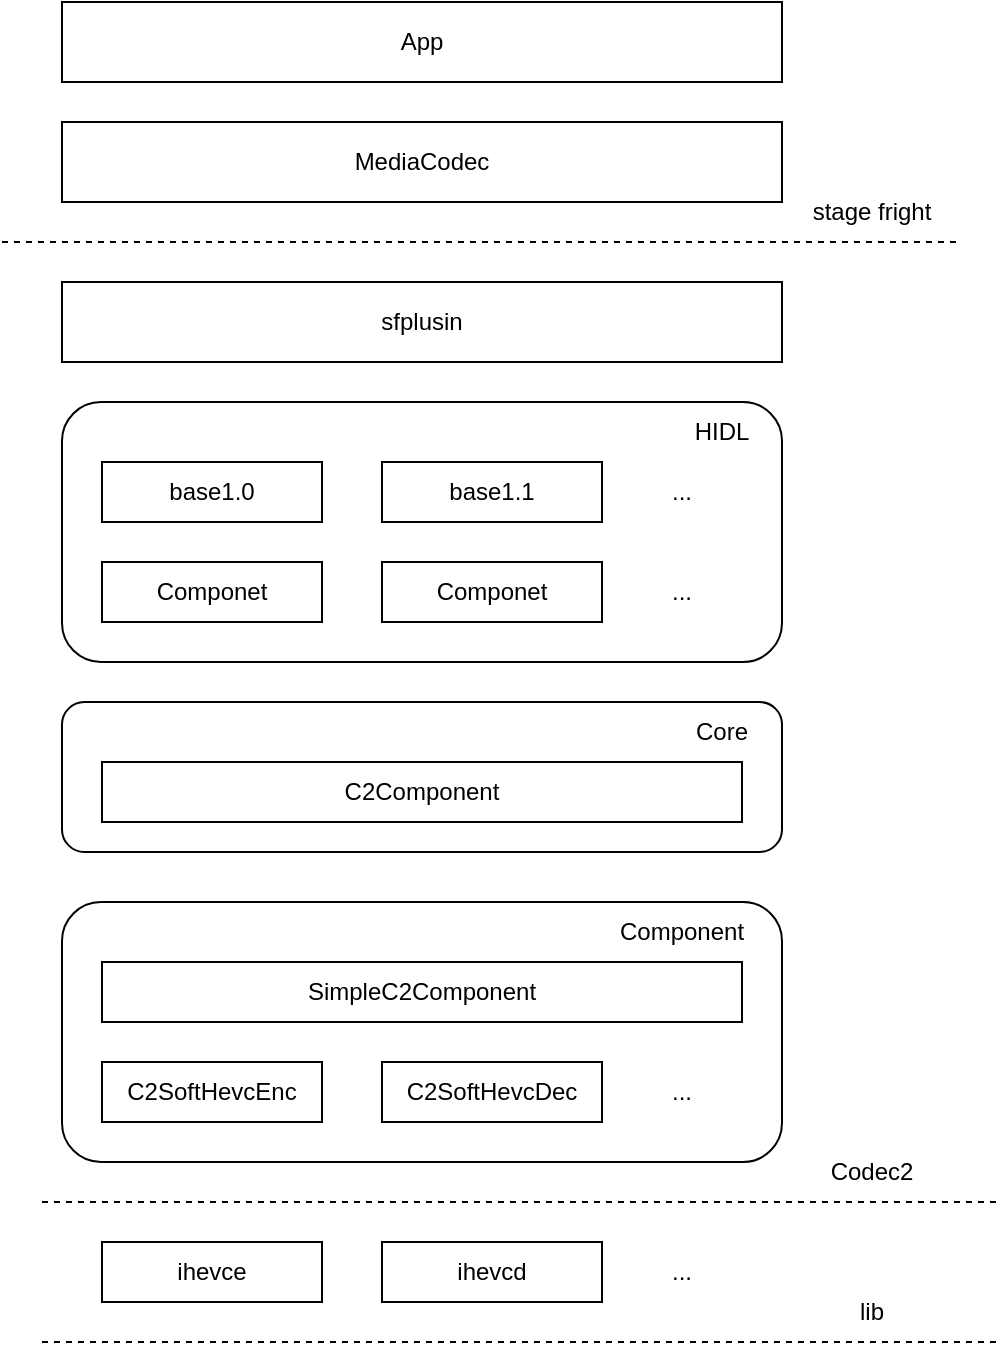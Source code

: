 <mxfile version="24.0.2" type="github" pages="3">
  <diagram name="架构图" id="d_QvZjcW-ARavAmADAVH">
    <mxGraphModel dx="1562" dy="818" grid="1" gridSize="10" guides="1" tooltips="1" connect="1" arrows="1" fold="1" page="1" pageScale="1" pageWidth="827" pageHeight="1169" math="0" shadow="0">
      <root>
        <mxCell id="0" />
        <mxCell id="1" parent="0" />
        <mxCell id="pzZmrJRuCOiCjnLHDA94-36" value="" style="rounded=1;whiteSpace=wrap;html=1;" parent="1" vertex="1">
          <mxGeometry x="180" y="350" width="360" height="130" as="geometry" />
        </mxCell>
        <mxCell id="pzZmrJRuCOiCjnLHDA94-29" value="" style="rounded=1;whiteSpace=wrap;html=1;" parent="1" vertex="1">
          <mxGeometry x="180" y="500" width="360" height="75" as="geometry" />
        </mxCell>
        <mxCell id="pzZmrJRuCOiCjnLHDA94-20" value="" style="rounded=1;whiteSpace=wrap;html=1;" parent="1" vertex="1">
          <mxGeometry x="180" y="600" width="360" height="130" as="geometry" />
        </mxCell>
        <mxCell id="pzZmrJRuCOiCjnLHDA94-1" value="App&lt;br&gt;" style="rounded=0;whiteSpace=wrap;html=1;" parent="1" vertex="1">
          <mxGeometry x="180" y="150" width="360" height="40" as="geometry" />
        </mxCell>
        <mxCell id="pzZmrJRuCOiCjnLHDA94-4" value="MediaCodec" style="rounded=0;whiteSpace=wrap;html=1;" parent="1" vertex="1">
          <mxGeometry x="180" y="210" width="360" height="40" as="geometry" />
        </mxCell>
        <mxCell id="pzZmrJRuCOiCjnLHDA94-5" value="" style="endArrow=none;dashed=1;html=1;rounded=0;" parent="1" edge="1">
          <mxGeometry width="50" height="50" relative="1" as="geometry">
            <mxPoint x="150" y="270" as="sourcePoint" />
            <mxPoint x="630" y="270" as="targetPoint" />
          </mxGeometry>
        </mxCell>
        <mxCell id="pzZmrJRuCOiCjnLHDA94-6" value="stage fright" style="text;html=1;strokeColor=none;fillColor=none;align=center;verticalAlign=middle;whiteSpace=wrap;rounded=0;" parent="1" vertex="1">
          <mxGeometry x="520" y="240" width="130" height="30" as="geometry" />
        </mxCell>
        <mxCell id="pzZmrJRuCOiCjnLHDA94-8" value="sfplusin" style="rounded=0;whiteSpace=wrap;html=1;" parent="1" vertex="1">
          <mxGeometry x="180" y="290" width="360" height="40" as="geometry" />
        </mxCell>
        <mxCell id="pzZmrJRuCOiCjnLHDA94-9" value="Componet" style="rounded=0;whiteSpace=wrap;html=1;" parent="1" vertex="1">
          <mxGeometry x="200" y="430" width="110" height="30" as="geometry" />
        </mxCell>
        <mxCell id="pzZmrJRuCOiCjnLHDA94-10" value="C2Component" style="rounded=0;whiteSpace=wrap;html=1;" parent="1" vertex="1">
          <mxGeometry x="200" y="530" width="320" height="30" as="geometry" />
        </mxCell>
        <mxCell id="pzZmrJRuCOiCjnLHDA94-11" value="C2SoftHevcEnc" style="rounded=0;whiteSpace=wrap;html=1;" parent="1" vertex="1">
          <mxGeometry x="200" y="680" width="110" height="30" as="geometry" />
        </mxCell>
        <mxCell id="pzZmrJRuCOiCjnLHDA94-12" value="" style="endArrow=none;dashed=1;html=1;rounded=0;" parent="1" edge="1">
          <mxGeometry width="50" height="50" relative="1" as="geometry">
            <mxPoint x="170" y="750" as="sourcePoint" />
            <mxPoint x="650" y="750" as="targetPoint" />
          </mxGeometry>
        </mxCell>
        <mxCell id="pzZmrJRuCOiCjnLHDA94-13" value="Codec2" style="text;html=1;strokeColor=none;fillColor=none;align=center;verticalAlign=middle;whiteSpace=wrap;rounded=0;" parent="1" vertex="1">
          <mxGeometry x="520" y="720" width="130" height="30" as="geometry" />
        </mxCell>
        <mxCell id="pzZmrJRuCOiCjnLHDA94-18" value="C2SoftHevcDec" style="rounded=0;whiteSpace=wrap;html=1;" parent="1" vertex="1">
          <mxGeometry x="340" y="680" width="110" height="30" as="geometry" />
        </mxCell>
        <mxCell id="pzZmrJRuCOiCjnLHDA94-19" value="..." style="text;html=1;strokeColor=none;fillColor=none;align=center;verticalAlign=middle;whiteSpace=wrap;rounded=0;" parent="1" vertex="1">
          <mxGeometry x="460" y="680" width="60" height="30" as="geometry" />
        </mxCell>
        <mxCell id="pzZmrJRuCOiCjnLHDA94-22" value="Component" style="text;html=1;strokeColor=none;fillColor=none;align=center;verticalAlign=middle;whiteSpace=wrap;rounded=0;" parent="1" vertex="1">
          <mxGeometry x="460" y="600" width="60" height="30" as="geometry" />
        </mxCell>
        <mxCell id="pzZmrJRuCOiCjnLHDA94-23" value="ihevce" style="rounded=0;whiteSpace=wrap;html=1;" parent="1" vertex="1">
          <mxGeometry x="200" y="770" width="110" height="30" as="geometry" />
        </mxCell>
        <mxCell id="pzZmrJRuCOiCjnLHDA94-24" value="ihevcd" style="rounded=0;whiteSpace=wrap;html=1;" parent="1" vertex="1">
          <mxGeometry x="340" y="770" width="110" height="30" as="geometry" />
        </mxCell>
        <mxCell id="pzZmrJRuCOiCjnLHDA94-25" value="..." style="text;html=1;strokeColor=none;fillColor=none;align=center;verticalAlign=middle;whiteSpace=wrap;rounded=0;" parent="1" vertex="1">
          <mxGeometry x="460" y="770" width="60" height="30" as="geometry" />
        </mxCell>
        <mxCell id="pzZmrJRuCOiCjnLHDA94-26" value="" style="endArrow=none;dashed=1;html=1;rounded=0;" parent="1" edge="1">
          <mxGeometry width="50" height="50" relative="1" as="geometry">
            <mxPoint x="170" y="820" as="sourcePoint" />
            <mxPoint x="650" y="820" as="targetPoint" />
          </mxGeometry>
        </mxCell>
        <mxCell id="pzZmrJRuCOiCjnLHDA94-27" value="lib" style="text;html=1;strokeColor=none;fillColor=none;align=center;verticalAlign=middle;whiteSpace=wrap;rounded=0;" parent="1" vertex="1">
          <mxGeometry x="520" y="790" width="130" height="30" as="geometry" />
        </mxCell>
        <mxCell id="pzZmrJRuCOiCjnLHDA94-28" value="SimpleC2Component" style="rounded=0;whiteSpace=wrap;html=1;" parent="1" vertex="1">
          <mxGeometry x="200" y="630" width="320" height="30" as="geometry" />
        </mxCell>
        <mxCell id="pzZmrJRuCOiCjnLHDA94-30" value="Core" style="text;html=1;strokeColor=none;fillColor=none;align=center;verticalAlign=middle;whiteSpace=wrap;rounded=0;" parent="1" vertex="1">
          <mxGeometry x="480" y="500" width="60" height="30" as="geometry" />
        </mxCell>
        <mxCell id="pzZmrJRuCOiCjnLHDA94-31" value="Componet" style="rounded=0;whiteSpace=wrap;html=1;" parent="1" vertex="1">
          <mxGeometry x="340" y="430" width="110" height="30" as="geometry" />
        </mxCell>
        <mxCell id="pzZmrJRuCOiCjnLHDA94-32" value="base1.0" style="rounded=0;whiteSpace=wrap;html=1;" parent="1" vertex="1">
          <mxGeometry x="200" y="380" width="110" height="30" as="geometry" />
        </mxCell>
        <mxCell id="pzZmrJRuCOiCjnLHDA94-33" value="base1.1" style="rounded=0;whiteSpace=wrap;html=1;" parent="1" vertex="1">
          <mxGeometry x="340" y="380" width="110" height="30" as="geometry" />
        </mxCell>
        <mxCell id="pzZmrJRuCOiCjnLHDA94-34" value="..." style="text;html=1;strokeColor=none;fillColor=none;align=center;verticalAlign=middle;whiteSpace=wrap;rounded=0;" parent="1" vertex="1">
          <mxGeometry x="460" y="430" width="60" height="30" as="geometry" />
        </mxCell>
        <mxCell id="pzZmrJRuCOiCjnLHDA94-35" value="..." style="text;html=1;strokeColor=none;fillColor=none;align=center;verticalAlign=middle;whiteSpace=wrap;rounded=0;" parent="1" vertex="1">
          <mxGeometry x="460" y="380" width="60" height="30" as="geometry" />
        </mxCell>
        <mxCell id="pzZmrJRuCOiCjnLHDA94-37" value="HIDL" style="text;html=1;strokeColor=none;fillColor=none;align=center;verticalAlign=middle;whiteSpace=wrap;rounded=0;" parent="1" vertex="1">
          <mxGeometry x="480" y="350" width="60" height="30" as="geometry" />
        </mxCell>
      </root>
    </mxGraphModel>
  </diagram>
  <diagram id="wLYmsIvmTe-blEjellF0" name="流程图">
    <mxGraphModel dx="1041" dy="545" grid="1" gridSize="5" guides="1" tooltips="1" connect="1" arrows="1" fold="1" page="1" pageScale="1" pageWidth="827" pageHeight="1169" math="0" shadow="0">
      <root>
        <mxCell id="0" />
        <mxCell id="1" parent="0" />
        <mxCell id="2Q_VDc8pm9AHR4oGP8_d-17" value="" style="rounded=1;whiteSpace=wrap;html=1;container=0;" parent="1" vertex="1">
          <mxGeometry x="130" y="240" width="350" height="190" as="geometry">
            <mxRectangle x="120" y="420" width="50" height="40" as="alternateBounds" />
          </mxGeometry>
        </mxCell>
        <mxCell id="6ImN6pxnM3Me7cZ6IxzF-4" value="" style="rounded=1;whiteSpace=wrap;html=1;" parent="1" vertex="1">
          <mxGeometry x="130" y="600" width="350" height="200" as="geometry" />
        </mxCell>
        <mxCell id="6ImN6pxnM3Me7cZ6IxzF-1" value="" style="rounded=1;whiteSpace=wrap;html=1;" parent="1" vertex="1">
          <mxGeometry x="130" y="600" width="350" height="140" as="geometry" />
        </mxCell>
        <mxCell id="_zATijgfwTCg43snvc_X-4" value="" style="rounded=1;whiteSpace=wrap;html=1;" parent="1" vertex="1">
          <mxGeometry x="130" y="600" width="350" height="65" as="geometry" />
        </mxCell>
        <mxCell id="_zATijgfwTCg43snvc_X-2" value="" style="rounded=1;whiteSpace=wrap;html=1;container=0;" parent="1" vertex="1">
          <mxGeometry x="130" y="510" width="350" height="70" as="geometry">
            <mxRectangle x="120" y="420" width="50" height="40" as="alternateBounds" />
          </mxGeometry>
        </mxCell>
        <mxCell id="0uR2jPkvlDx2WZ14IZI0-5" style="edgeStyle=orthogonalEdgeStyle;rounded=0;orthogonalLoop=1;jettySize=auto;html=1;exitX=1;exitY=0.5;exitDx=0;exitDy=0;entryX=0;entryY=0.5;entryDx=0;entryDy=0;" parent="1" source="Eecg6FTgdW7ayzKrr75t-3" target="Eecg6FTgdW7ayzKrr75t-9" edge="1">
          <mxGeometry relative="1" as="geometry" />
        </mxCell>
        <mxCell id="fUe14NWtzbYcRt3rPvof-1" value="1" style="edgeLabel;html=1;align=center;verticalAlign=middle;resizable=0;points=[];" vertex="1" connectable="0" parent="0uR2jPkvlDx2WZ14IZI0-5">
          <mxGeometry x="-0.231" relative="1" as="geometry">
            <mxPoint as="offset" />
          </mxGeometry>
        </mxCell>
        <mxCell id="0uR2jPkvlDx2WZ14IZI0-6" style="edgeStyle=orthogonalEdgeStyle;rounded=0;orthogonalLoop=1;jettySize=auto;html=1;exitX=0.5;exitY=0;exitDx=0;exitDy=0;entryX=0;entryY=0.5;entryDx=0;entryDy=0;" parent="1" source="Eecg6FTgdW7ayzKrr75t-3" target="Eecg6FTgdW7ayzKrr75t-15" edge="1">
          <mxGeometry relative="1" as="geometry" />
        </mxCell>
        <mxCell id="fUe14NWtzbYcRt3rPvof-2" value="2" style="edgeLabel;html=1;align=center;verticalAlign=middle;resizable=0;points=[];" vertex="1" connectable="0" parent="0uR2jPkvlDx2WZ14IZI0-6">
          <mxGeometry x="-0.393" y="1" relative="1" as="geometry">
            <mxPoint as="offset" />
          </mxGeometry>
        </mxCell>
        <mxCell id="Eecg6FTgdW7ayzKrr75t-3" value="ALooper" style="ellipse;whiteSpace=wrap;html=1;aspect=fixed;" parent="1" vertex="1">
          <mxGeometry x="300" y="675" width="50" height="50" as="geometry" />
        </mxCell>
        <mxCell id="Eecg6FTgdW7ayzKrr75t-6" style="rounded=0;orthogonalLoop=1;jettySize=auto;html=1;exitX=1;exitY=0.5;exitDx=0;exitDy=0;entryX=0;entryY=0.5;entryDx=0;entryDy=0;endArrow=blockThin;endFill=0;" parent="1" source="0uR2jPkvlDx2WZ14IZI0-1" target="Eecg6FTgdW7ayzKrr75t-3" edge="1">
          <mxGeometry relative="1" as="geometry" />
        </mxCell>
        <mxCell id="0uR2jPkvlDx2WZ14IZI0-3" style="edgeStyle=orthogonalEdgeStyle;rounded=0;orthogonalLoop=1;jettySize=auto;html=1;exitX=0.5;exitY=1;exitDx=0;exitDy=0;entryX=0.5;entryY=0;entryDx=0;entryDy=0;" parent="1" source="Eecg6FTgdW7ayzKrr75t-4" target="0uR2jPkvlDx2WZ14IZI0-1" edge="1">
          <mxGeometry relative="1" as="geometry" />
        </mxCell>
        <mxCell id="Eecg6FTgdW7ayzKrr75t-4" value="queue_nb" style="rounded=0;whiteSpace=wrap;html=1;dashed=1;" parent="1" vertex="1">
          <mxGeometry x="186.13" y="610" width="83.87" height="30" as="geometry" />
        </mxCell>
        <mxCell id="Eecg6FTgdW7ayzKrr75t-9" value="process" style="rounded=0;whiteSpace=wrap;html=1;dashed=1;" parent="1" vertex="1">
          <mxGeometry x="385" y="685" width="80" height="30" as="geometry" />
        </mxCell>
        <mxCell id="Eecg6FTgdW7ayzKrr75t-14" style="edgeStyle=orthogonalEdgeStyle;rounded=0;orthogonalLoop=1;jettySize=auto;html=1;exitX=0.5;exitY=1;exitDx=0;exitDy=0;entryX=0.5;entryY=0;entryDx=0;entryDy=0;" parent="1" source="Eecg6FTgdW7ayzKrr75t-13" target="Eecg6FTgdW7ayzKrr75t-4" edge="1">
          <mxGeometry relative="1" as="geometry" />
        </mxCell>
        <mxCell id="_zATijgfwTCg43snvc_X-6" value="C2Component" style="text;html=1;strokeColor=none;fillColor=none;align=center;verticalAlign=middle;whiteSpace=wrap;rounded=0;" parent="1" vertex="1">
          <mxGeometry x="150.69" y="635" width="60" height="30" as="geometry" />
        </mxCell>
        <mxCell id="6ImN6pxnM3Me7cZ6IxzF-2" value="SimpleC2Component" style="text;html=1;strokeColor=none;fillColor=none;align=center;verticalAlign=middle;whiteSpace=wrap;rounded=0;" parent="1" vertex="1">
          <mxGeometry x="170" y="710" width="60" height="30" as="geometry" />
        </mxCell>
        <mxCell id="Eecg6FTgdW7ayzKrr75t-13" value="queue" style="rounded=0;whiteSpace=wrap;html=1;" parent="1" vertex="1">
          <mxGeometry x="186.13" y="531.67" width="83.87" height="26.67" as="geometry" />
        </mxCell>
        <mxCell id="0uR2jPkvlDx2WZ14IZI0-4" style="edgeStyle=orthogonalEdgeStyle;rounded=0;orthogonalLoop=1;jettySize=auto;html=1;exitX=0.5;exitY=0;exitDx=0;exitDy=0;entryX=0.5;entryY=1;entryDx=0;entryDy=0;" parent="1" source="Eecg6FTgdW7ayzKrr75t-15" target="0uR2jPkvlDx2WZ14IZI0-2" edge="1">
          <mxGeometry relative="1" as="geometry" />
        </mxCell>
        <mxCell id="Eecg6FTgdW7ayzKrr75t-15" value="onWorkDone_nb" style="rounded=0;whiteSpace=wrap;html=1;dashed=1;" parent="1" vertex="1">
          <mxGeometry x="355" y="610" width="110" height="30" as="geometry" />
        </mxCell>
        <mxCell id="_zATijgfwTCg43snvc_X-3" value="Component" style="text;html=1;strokeColor=none;fillColor=none;align=center;verticalAlign=middle;whiteSpace=wrap;rounded=0;" parent="1" vertex="1">
          <mxGeometry x="130.005" y="555" width="80.69" height="30" as="geometry" />
        </mxCell>
        <mxCell id="6ImN6pxnM3Me7cZ6IxzF-5" value="C2SoftHevcEnc" style="text;html=1;strokeColor=none;fillColor=none;align=center;verticalAlign=middle;whiteSpace=wrap;rounded=0;" parent="1" vertex="1">
          <mxGeometry x="130" y="770" width="110" height="30" as="geometry" />
        </mxCell>
        <mxCell id="2Q_VDc8pm9AHR4oGP8_d-16" style="edgeStyle=orthogonalEdgeStyle;rounded=0;orthogonalLoop=1;jettySize=auto;html=1;exitX=0.5;exitY=1;exitDx=0;exitDy=0;entryX=0.5;entryY=0;entryDx=0;entryDy=0;startArrow=classic;startFill=1;" parent="1" source="2Q_VDc8pm9AHR4oGP8_d-1" target="2Q_VDc8pm9AHR4oGP8_d-14" edge="1">
          <mxGeometry relative="1" as="geometry" />
        </mxCell>
        <mxCell id="2Q_VDc8pm9AHR4oGP8_d-1" value="ALooper" style="ellipse;whiteSpace=wrap;html=1;aspect=fixed;" parent="1" vertex="1">
          <mxGeometry x="380" y="280" width="60" height="60" as="geometry" />
        </mxCell>
        <mxCell id="2Q_VDc8pm9AHR4oGP8_d-6" style="edgeStyle=orthogonalEdgeStyle;rounded=0;orthogonalLoop=1;jettySize=auto;html=1;exitX=1;exitY=0.5;exitDx=0;exitDy=0;entryX=0;entryY=0.5;entryDx=0;entryDy=0;" parent="1" source="2Q_VDc8pm9AHR4oGP8_d-2" target="2Q_VDc8pm9AHR4oGP8_d-1" edge="1">
          <mxGeometry relative="1" as="geometry" />
        </mxCell>
        <mxCell id="2Q_VDc8pm9AHR4oGP8_d-2" value="queueInputBuffer&lt;br&gt;releaseOutputBuffer" style="rounded=0;whiteSpace=wrap;html=1;" parent="1" vertex="1">
          <mxGeometry x="180.65" y="260" width="140" height="40" as="geometry" />
        </mxCell>
        <mxCell id="2Q_VDc8pm9AHR4oGP8_d-11" style="edgeStyle=orthogonalEdgeStyle;rounded=0;orthogonalLoop=1;jettySize=auto;html=1;exitX=1;exitY=0.5;exitDx=0;exitDy=0;" parent="1" source="2Q_VDc8pm9AHR4oGP8_d-3" target="2Q_VDc8pm9AHR4oGP8_d-1" edge="1">
          <mxGeometry relative="1" as="geometry" />
        </mxCell>
        <mxCell id="2Q_VDc8pm9AHR4oGP8_d-3" value="dequeueInputBuffer&lt;br&gt;dequeueOutputBuffer" style="rounded=0;whiteSpace=wrap;html=1;" parent="1" vertex="1">
          <mxGeometry x="180" y="320" width="140" height="40" as="geometry" />
        </mxCell>
        <mxCell id="2Q_VDc8pm9AHR4oGP8_d-14" value="mPortBuffers" style="shape=process;whiteSpace=wrap;html=1;backgroundOutline=1;" parent="1" vertex="1">
          <mxGeometry x="355.0" y="370" width="110" height="30" as="geometry" />
        </mxCell>
        <mxCell id="2Q_VDc8pm9AHR4oGP8_d-18" value="MediaCodec" style="text;html=1;strokeColor=none;fillColor=none;align=center;verticalAlign=middle;whiteSpace=wrap;rounded=0;" parent="1" vertex="1">
          <mxGeometry x="155" y="400" width="60" height="30" as="geometry" />
        </mxCell>
        <mxCell id="2Q_VDc8pm9AHR4oGP8_d-19" value="？" style="rounded=1;whiteSpace=wrap;html=1;fillColor=#f5f5f5;fontColor=#333333;strokeColor=#666666;" parent="1" vertex="1">
          <mxGeometry x="130" y="450" width="350" height="40" as="geometry" />
        </mxCell>
        <mxCell id="DA_tiNWIkOv_KwLJ1iLa-1" value="" style="endArrow=none;dashed=1;html=1;dashPattern=1 3;strokeWidth=2;rounded=0;" parent="1" edge="1">
          <mxGeometry width="50" height="50" relative="1" as="geometry">
            <mxPoint x="120" y="590" as="sourcePoint" />
            <mxPoint x="570" y="590" as="targetPoint" />
          </mxGeometry>
        </mxCell>
        <mxCell id="DA_tiNWIkOv_KwLJ1iLa-2" value="" style="endArrow=none;dashed=1;html=1;dashPattern=1 3;strokeWidth=2;rounded=0;" parent="1" edge="1">
          <mxGeometry width="50" height="50" relative="1" as="geometry">
            <mxPoint x="120" y="440" as="sourcePoint" />
            <mxPoint x="570" y="440" as="targetPoint" />
          </mxGeometry>
        </mxCell>
        <mxCell id="DA_tiNWIkOv_KwLJ1iLa-3" value="stage fright" style="text;html=1;strokeColor=none;fillColor=none;align=center;verticalAlign=middle;whiteSpace=wrap;rounded=0;" parent="1" vertex="1">
          <mxGeometry x="490" y="410" width="90" height="30" as="geometry" />
        </mxCell>
        <mxCell id="gCzAOaObrQN1y98aFicu-1" value="HIDL" style="text;html=1;strokeColor=none;fillColor=none;align=center;verticalAlign=middle;whiteSpace=wrap;rounded=0;" parent="1" vertex="1">
          <mxGeometry x="490" y="560" width="90" height="30" as="geometry" />
        </mxCell>
        <mxCell id="gCzAOaObrQN1y98aFicu-2" value="core" style="text;html=1;strokeColor=none;fillColor=none;align=center;verticalAlign=middle;whiteSpace=wrap;rounded=0;" parent="1" vertex="1">
          <mxGeometry x="490" y="635" width="90" height="30" as="geometry" />
        </mxCell>
        <mxCell id="gCzAOaObrQN1y98aFicu-3" value="" style="shape=curlyBracket;whiteSpace=wrap;html=1;rounded=1;labelPosition=left;verticalLabelPosition=middle;align=right;verticalAlign=middle;" parent="1" vertex="1">
          <mxGeometry x="100" y="440" width="20" height="370" as="geometry" />
        </mxCell>
        <mxCell id="gCzAOaObrQN1y98aFicu-4" value="codec2" style="text;html=1;strokeColor=none;fillColor=none;align=center;verticalAlign=middle;whiteSpace=wrap;rounded=0;" parent="1" vertex="1">
          <mxGeometry x="40" y="605" width="60" height="30" as="geometry" />
        </mxCell>
        <mxCell id="gCzAOaObrQN1y98aFicu-6" value="" style="endArrow=none;dashed=1;html=1;dashPattern=1 3;strokeWidth=2;rounded=0;" parent="1" edge="1">
          <mxGeometry width="50" height="50" relative="1" as="geometry">
            <mxPoint x="120" y="669.31" as="sourcePoint" />
            <mxPoint x="570" y="669.31" as="targetPoint" />
          </mxGeometry>
        </mxCell>
        <mxCell id="gCzAOaObrQN1y98aFicu-7" value="" style="endArrow=none;dashed=1;html=1;dashPattern=1 3;strokeWidth=2;rounded=0;" parent="1" edge="1">
          <mxGeometry width="50" height="50" relative="1" as="geometry">
            <mxPoint x="120" y="810" as="sourcePoint" />
            <mxPoint x="570" y="810" as="targetPoint" />
          </mxGeometry>
        </mxCell>
        <mxCell id="gCzAOaObrQN1y98aFicu-8" value="component" style="text;html=1;strokeColor=none;fillColor=none;align=center;verticalAlign=middle;whiteSpace=wrap;rounded=0;" parent="1" vertex="1">
          <mxGeometry x="490" y="780" width="90" height="30" as="geometry" />
        </mxCell>
        <mxCell id="QP4JYQ92SAhw9CR66wpJ-7" style="edgeStyle=orthogonalEdgeStyle;rounded=0;orthogonalLoop=1;jettySize=auto;html=1;exitX=1;exitY=0.5;exitDx=0;exitDy=0;entryX=0;entryY=0.5;entryDx=0;entryDy=0;" parent="1" source="QP4JYQ92SAhw9CR66wpJ-1" target="2Q_VDc8pm9AHR4oGP8_d-14" edge="1">
          <mxGeometry relative="1" as="geometry" />
        </mxCell>
        <mxCell id="QP4JYQ92SAhw9CR66wpJ-1" value="mAvailPortBuffers" style="shape=process;whiteSpace=wrap;html=1;backgroundOutline=1;" parent="1" vertex="1">
          <mxGeometry x="180.65" y="370" width="140.65" height="30" as="geometry" />
        </mxCell>
        <mxCell id="0uR2jPkvlDx2WZ14IZI0-1" value="queue_nb" style="rounded=0;whiteSpace=wrap;html=1;" parent="1" vertex="1">
          <mxGeometry x="186.13" y="685" width="83.87" height="30" as="geometry" />
        </mxCell>
        <mxCell id="0uR2jPkvlDx2WZ14IZI0-2" value="onWorkDone_nb" style="rounded=0;whiteSpace=wrap;html=1;" parent="1" vertex="1">
          <mxGeometry x="355" y="530" width="110" height="30" as="geometry" />
        </mxCell>
        <mxCell id="0uR2jPkvlDx2WZ14IZI0-7" value="process" style="rounded=0;whiteSpace=wrap;html=1;" parent="1" vertex="1">
          <mxGeometry x="385" y="750" width="80" height="30" as="geometry" />
        </mxCell>
        <mxCell id="0uR2jPkvlDx2WZ14IZI0-8" style="edgeStyle=orthogonalEdgeStyle;rounded=0;orthogonalLoop=1;jettySize=auto;html=1;exitX=0.5;exitY=1;exitDx=0;exitDy=0;entryX=0.5;entryY=0;entryDx=0;entryDy=0;" parent="1" source="Eecg6FTgdW7ayzKrr75t-9" target="0uR2jPkvlDx2WZ14IZI0-7" edge="1">
          <mxGeometry relative="1" as="geometry" />
        </mxCell>
        <mxCell id="0uR2jPkvlDx2WZ14IZI0-9" value="实现" style="rounded=0;whiteSpace=wrap;html=1;" parent="1" vertex="1">
          <mxGeometry x="240" y="830" width="75" height="20" as="geometry" />
        </mxCell>
        <mxCell id="0uR2jPkvlDx2WZ14IZI0-10" value="接口" style="rounded=0;whiteSpace=wrap;html=1;dashed=1;" parent="1" vertex="1">
          <mxGeometry x="130" y="830" width="75" height="20" as="geometry" />
        </mxCell>
        <mxCell id="0uR2jPkvlDx2WZ14IZI0-11" value="" style="endArrow=classic;html=1;rounded=0;" parent="1" edge="1">
          <mxGeometry width="50" height="50" relative="1" as="geometry">
            <mxPoint x="340" y="839.66" as="sourcePoint" />
            <mxPoint x="370" y="839.66" as="targetPoint" />
          </mxGeometry>
        </mxCell>
        <mxCell id="0uR2jPkvlDx2WZ14IZI0-12" value="" style="endArrow=blockThin;html=1;rounded=0;endFill=0;" parent="1" edge="1">
          <mxGeometry width="50" height="50" relative="1" as="geometry">
            <mxPoint x="460" y="839.66" as="sourcePoint" />
            <mxPoint x="490" y="839.66" as="targetPoint" />
          </mxGeometry>
        </mxCell>
        <mxCell id="0uR2jPkvlDx2WZ14IZI0-13" value="同步调用" style="text;html=1;align=center;verticalAlign=middle;whiteSpace=wrap;rounded=0;" parent="1" vertex="1">
          <mxGeometry x="380" y="825" width="60" height="30" as="geometry" />
        </mxCell>
        <mxCell id="0uR2jPkvlDx2WZ14IZI0-14" value="同步调用" style="text;html=1;align=center;verticalAlign=middle;whiteSpace=wrap;rounded=0;" parent="1" vertex="1">
          <mxGeometry x="380" y="825" width="60" height="30" as="geometry" />
        </mxCell>
        <mxCell id="0uR2jPkvlDx2WZ14IZI0-15" value="异步调用" style="text;html=1;align=center;verticalAlign=middle;whiteSpace=wrap;rounded=0;" parent="1" vertex="1">
          <mxGeometry x="505" y="825" width="60" height="30" as="geometry" />
        </mxCell>
        <mxCell id="fUe14NWtzbYcRt3rPvof-5" value="" style="endArrow=classic;html=1;rounded=0;exitX=0.5;exitY=0;exitDx=0;exitDy=0;" edge="1" parent="1" source="0uR2jPkvlDx2WZ14IZI0-2">
          <mxGeometry width="50" height="50" relative="1" as="geometry">
            <mxPoint x="580" y="550" as="sourcePoint" />
            <mxPoint x="410" y="495" as="targetPoint" />
          </mxGeometry>
        </mxCell>
        <mxCell id="fUe14NWtzbYcRt3rPvof-6" value="" style="endArrow=classic;html=1;rounded=0;entryX=0.5;entryY=0;entryDx=0;entryDy=0;" edge="1" parent="1" target="Eecg6FTgdW7ayzKrr75t-13">
          <mxGeometry width="50" height="50" relative="1" as="geometry">
            <mxPoint x="228" y="495" as="sourcePoint" />
            <mxPoint x="100" y="475" as="targetPoint" />
          </mxGeometry>
        </mxCell>
      </root>
    </mxGraphModel>
  </diagram>
  <diagram id="re3ZPADMyMuf5D9zYTVM" name="UML">
    <mxGraphModel dx="1562" dy="818" grid="1" gridSize="10" guides="1" tooltips="1" connect="1" arrows="1" fold="1" page="1" pageScale="1" pageWidth="827" pageHeight="1169" math="0" shadow="0">
      <root>
        <mxCell id="0" />
        <mxCell id="1" parent="0" />
        <mxCell id="oElZ8pQMITW_-RL888zJ-1" value="C2Component" style="swimlane;fontStyle=1;align=center;verticalAlign=top;childLayout=stackLayout;horizontal=1;startSize=26;horizontalStack=0;resizeParent=1;resizeParentMax=0;resizeLast=0;collapsible=1;marginBottom=0;whiteSpace=wrap;html=1;" parent="1" vertex="1">
          <mxGeometry x="50" y="310" width="200" height="74" as="geometry" />
        </mxCell>
        <mxCell id="oElZ8pQMITW_-RL888zJ-4" value="&lt;i&gt;+ queue_nb(...): c2_status_t&lt;/i&gt;" style="text;strokeColor=none;fillColor=none;align=left;verticalAlign=top;spacingLeft=4;spacingRight=4;overflow=hidden;rotatable=0;points=[[0,0.5],[1,0.5]];portConstraint=eastwest;whiteSpace=wrap;html=1;" parent="oElZ8pQMITW_-RL888zJ-1" vertex="1">
          <mxGeometry y="26" width="200" height="24" as="geometry" />
        </mxCell>
        <mxCell id="Hh1kOWHUHg5RL-r5tj2x-27" value="+ setListener_vb(...):&amp;nbsp;c2_status_t" style="text;strokeColor=none;fillColor=none;align=left;verticalAlign=top;spacingLeft=4;spacingRight=4;overflow=hidden;rotatable=0;points=[[0,0.5],[1,0.5]];portConstraint=eastwest;whiteSpace=wrap;html=1;fontStyle=2" parent="oElZ8pQMITW_-RL888zJ-1" vertex="1">
          <mxGeometry y="50" width="200" height="24" as="geometry" />
        </mxCell>
        <mxCell id="Hh1kOWHUHg5RL-r5tj2x-1" value="&lt;span style=&quot;font-weight: normal;&quot;&gt;C2Component::Listener&lt;/span&gt;" style="swimlane;fontStyle=1;align=center;verticalAlign=top;childLayout=stackLayout;horizontal=1;startSize=26;horizontalStack=0;resizeParent=1;resizeParentMax=0;resizeLast=0;collapsible=1;marginBottom=0;whiteSpace=wrap;html=1;" parent="1" vertex="1">
          <mxGeometry x="50" y="168" width="168" height="50" as="geometry" />
        </mxCell>
        <mxCell id="Hh1kOWHUHg5RL-r5tj2x-2" value="&lt;i&gt;+ onWorkDone_nb(...): void&lt;/i&gt;" style="text;strokeColor=none;fillColor=none;align=left;verticalAlign=top;spacingLeft=4;spacingRight=4;overflow=hidden;rotatable=0;points=[[0,0.5],[1,0.5]];portConstraint=eastwest;whiteSpace=wrap;html=1;" parent="Hh1kOWHUHg5RL-r5tj2x-1" vertex="1">
          <mxGeometry y="26" width="168" height="24" as="geometry" />
        </mxCell>
        <mxCell id="Hh1kOWHUHg5RL-r5tj2x-32" style="edgeStyle=orthogonalEdgeStyle;rounded=0;orthogonalLoop=1;jettySize=auto;html=1;exitX=0.25;exitY=0;exitDx=0;exitDy=0;entryX=0.75;entryY=0;entryDx=0;entryDy=0;endArrow=block;endFill=0;" parent="1" source="Hh1kOWHUHg5RL-r5tj2x-3" target="oElZ8pQMITW_-RL888zJ-1" edge="1">
          <mxGeometry relative="1" as="geometry" />
        </mxCell>
        <mxCell id="Hh1kOWHUHg5RL-r5tj2x-3" value="SimpleC2Component" style="swimlane;fontStyle=1;align=center;verticalAlign=top;childLayout=stackLayout;horizontal=1;startSize=26;horizontalStack=0;resizeParent=1;resizeParentMax=0;resizeLast=0;collapsible=1;marginBottom=0;whiteSpace=wrap;html=1;" parent="1" vertex="1">
          <mxGeometry x="319" y="286" width="190" height="122" as="geometry" />
        </mxCell>
        <mxCell id="Hh1kOWHUHg5RL-r5tj2x-14" value="- mExecState: ExecState" style="text;strokeColor=none;fillColor=none;align=left;verticalAlign=top;spacingLeft=4;spacingRight=4;overflow=hidden;rotatable=0;points=[[0,0.5],[1,0.5]];portConstraint=eastwest;whiteSpace=wrap;html=1;" parent="Hh1kOWHUHg5RL-r5tj2x-3" vertex="1">
          <mxGeometry y="26" width="190" height="24" as="geometry" />
        </mxCell>
        <mxCell id="Hh1kOWHUHg5RL-r5tj2x-4" value="&lt;span style=&quot;border-color: var(--border-color);&quot;&gt;+ queue_nb(...): c2_status_t&lt;/span&gt;" style="text;strokeColor=none;fillColor=none;align=left;verticalAlign=top;spacingLeft=4;spacingRight=4;overflow=hidden;rotatable=0;points=[[0,0.5],[1,0.5]];portConstraint=eastwest;whiteSpace=wrap;html=1;" parent="Hh1kOWHUHg5RL-r5tj2x-3" vertex="1">
          <mxGeometry y="50" width="190" height="24" as="geometry" />
        </mxCell>
        <mxCell id="Hh1kOWHUHg5RL-r5tj2x-28" value="+&amp;nbsp;setListener_vb(...):&amp;nbsp;c2_status_t" style="text;strokeColor=none;fillColor=none;align=left;verticalAlign=top;spacingLeft=4;spacingRight=4;overflow=hidden;rotatable=0;points=[[0,0.5],[1,0.5]];portConstraint=eastwest;whiteSpace=wrap;html=1;" parent="Hh1kOWHUHg5RL-r5tj2x-3" vertex="1">
          <mxGeometry y="74" width="190" height="24" as="geometry" />
        </mxCell>
        <mxCell id="Hh1kOWHUHg5RL-r5tj2x-9" value="&lt;span style=&quot;border-color: var(--border-color);&quot;&gt;&lt;i&gt;# process(...): void&lt;/i&gt;&lt;/span&gt;" style="text;strokeColor=none;fillColor=none;align=left;verticalAlign=top;spacingLeft=4;spacingRight=4;overflow=hidden;rotatable=0;points=[[0,0.5],[1,0.5]];portConstraint=eastwest;whiteSpace=wrap;html=1;" parent="Hh1kOWHUHg5RL-r5tj2x-3" vertex="1">
          <mxGeometry y="98" width="190" height="24" as="geometry" />
        </mxCell>
        <mxCell id="Hh1kOWHUHg5RL-r5tj2x-23" value="SimpleC2Component::ExecState" style="swimlane;fontStyle=0;childLayout=stackLayout;horizontal=1;startSize=26;fillColor=none;horizontalStack=0;resizeParent=1;resizeParentMax=0;resizeLast=0;collapsible=1;marginBottom=0;whiteSpace=wrap;html=1;" parent="1" vertex="1">
          <mxGeometry x="319" y="140" width="200" height="78" as="geometry" />
        </mxCell>
        <mxCell id="Hh1kOWHUHg5RL-r5tj2x-24" value="mState: int" style="text;strokeColor=none;fillColor=none;align=left;verticalAlign=top;spacingLeft=4;spacingRight=4;overflow=hidden;rotatable=0;points=[[0,0.5],[1,0.5]];portConstraint=eastwest;whiteSpace=wrap;html=1;" parent="Hh1kOWHUHg5RL-r5tj2x-23" vertex="1">
          <mxGeometry y="26" width="200" height="26" as="geometry" />
        </mxCell>
        <mxCell id="Hh1kOWHUHg5RL-r5tj2x-25" value="mListener:&amp;nbsp;C2Component::Listener" style="text;strokeColor=none;fillColor=none;align=left;verticalAlign=top;spacingLeft=4;spacingRight=4;overflow=hidden;rotatable=0;points=[[0,0.5],[1,0.5]];portConstraint=eastwest;whiteSpace=wrap;html=1;" parent="Hh1kOWHUHg5RL-r5tj2x-23" vertex="1">
          <mxGeometry y="52" width="200" height="26" as="geometry" />
        </mxCell>
        <mxCell id="Hh1kOWHUHg5RL-r5tj2x-30" style="edgeStyle=orthogonalEdgeStyle;rounded=0;orthogonalLoop=1;jettySize=auto;html=1;exitX=0;exitY=0.5;exitDx=0;exitDy=0;entryX=1;entryY=0.5;entryDx=0;entryDy=0;dashed=1;endArrow=block;endFill=0;" parent="1" source="Hh1kOWHUHg5RL-r5tj2x-4" target="oElZ8pQMITW_-RL888zJ-4" edge="1">
          <mxGeometry relative="1" as="geometry" />
        </mxCell>
        <mxCell id="Hh1kOWHUHg5RL-r5tj2x-31" style="edgeStyle=orthogonalEdgeStyle;rounded=0;orthogonalLoop=1;jettySize=auto;html=1;exitX=0;exitY=0.5;exitDx=0;exitDy=0;entryX=1;entryY=0.5;entryDx=0;entryDy=0;dashed=1;endArrow=block;endFill=0;" parent="1" source="Hh1kOWHUHg5RL-r5tj2x-28" target="Hh1kOWHUHg5RL-r5tj2x-27" edge="1">
          <mxGeometry relative="1" as="geometry" />
        </mxCell>
        <mxCell id="Tvc54bLs_Gas3p6fV6SD-11" style="edgeStyle=orthogonalEdgeStyle;rounded=0;orthogonalLoop=1;jettySize=auto;html=1;exitX=0.25;exitY=0;exitDx=0;exitDy=0;entryX=0.75;entryY=0;entryDx=0;entryDy=0;endArrow=block;endFill=0;" parent="1" source="Tvc54bLs_Gas3p6fV6SD-6" target="Hh1kOWHUHg5RL-r5tj2x-3" edge="1">
          <mxGeometry relative="1" as="geometry" />
        </mxCell>
        <mxCell id="Tvc54bLs_Gas3p6fV6SD-6" value="C2SoftHevcEnc" style="swimlane;fontStyle=1;align=center;verticalAlign=top;childLayout=stackLayout;horizontal=1;startSize=26;horizontalStack=0;resizeParent=1;resizeParentMax=0;resizeLast=0;collapsible=1;marginBottom=0;whiteSpace=wrap;html=1;" parent="1" vertex="1">
          <mxGeometry x="580" y="358" width="130" height="50" as="geometry" />
        </mxCell>
        <mxCell id="Tvc54bLs_Gas3p6fV6SD-7" value="+ process(...): void" style="text;strokeColor=none;fillColor=none;align=left;verticalAlign=top;spacingLeft=4;spacingRight=4;overflow=hidden;rotatable=0;points=[[0,0.5],[1,0.5]];portConstraint=eastwest;whiteSpace=wrap;html=1;" parent="Tvc54bLs_Gas3p6fV6SD-6" vertex="1">
          <mxGeometry y="26" width="130" height="24" as="geometry" />
        </mxCell>
        <mxCell id="Tvc54bLs_Gas3p6fV6SD-10" style="edgeStyle=orthogonalEdgeStyle;rounded=0;orthogonalLoop=1;jettySize=auto;html=1;exitX=0;exitY=0.5;exitDx=0;exitDy=0;entryX=1;entryY=0.5;entryDx=0;entryDy=0;dashed=1;endArrow=block;endFill=0;" parent="1" source="Tvc54bLs_Gas3p6fV6SD-7" target="Hh1kOWHUHg5RL-r5tj2x-9" edge="1">
          <mxGeometry relative="1" as="geometry">
            <mxPoint x="578" y="440" as="sourcePoint" />
            <mxPoint x="509" y="440" as="targetPoint" />
          </mxGeometry>
        </mxCell>
      </root>
    </mxGraphModel>
  </diagram>
</mxfile>
